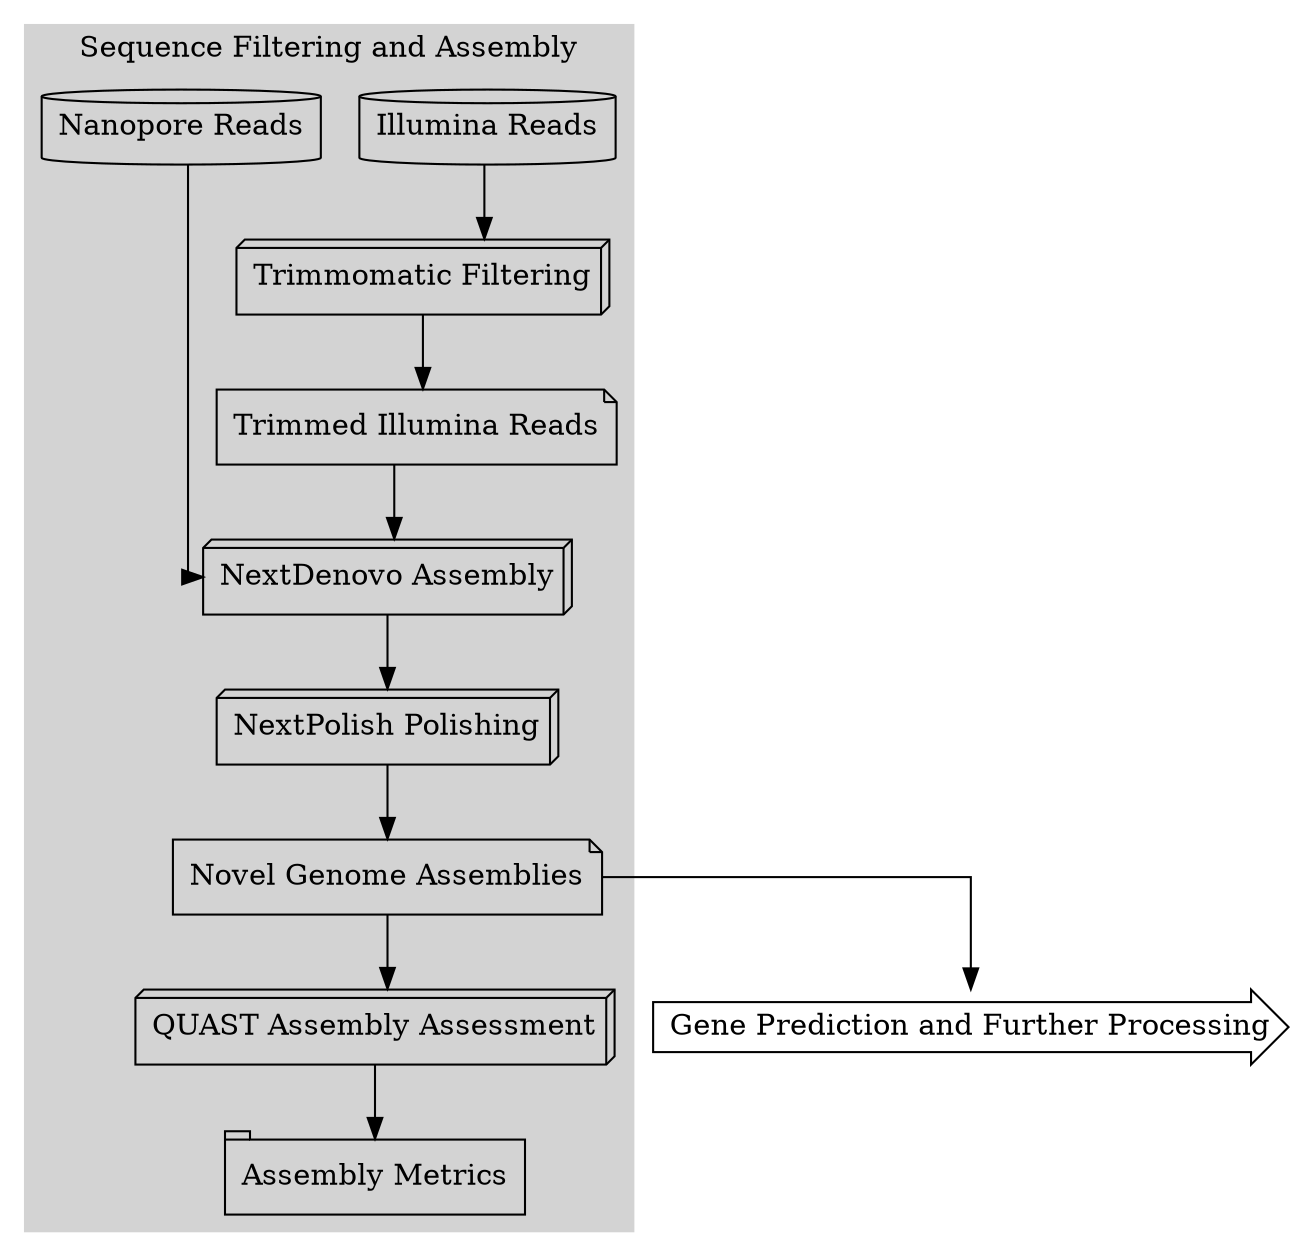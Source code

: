 digraph G{

	"Gene Prediction and Further Processing" [shape = rarrow];
	#"Identify AT-rich Genomic Sequence" [shape = box3d];

	splines = ortho;
	rankdir = "TB";
	subgraph cluster_0 {
		 style = filled;
		 color = lightgray;
		 "Illumina Reads" [shape = cylinder];
		 "Trimmomatic Filtering" [shape = box3d];
		 "Nanopore Reads" [shape = cylinder];
		 "NextDenovo Assembly" [shape = box3d];
		 "NextPolish Polishing" [shape = box3d];
		 "Trimmed Illumina Reads" [shape = note];
		 "Novel Genome Assemblies" [shape = note];
		 "Illumina Reads" -> "Trimmomatic Filtering";
		 "Trimmomatic Filtering" -> "Trimmed Illumina Reads";
		 "Trimmed Illumina Reads" -> "NextDenovo Assembly";
		 "Nanopore Reads" -> "NextDenovo Assembly";
		 "NextDenovo Assembly" -> "NextPolish Polishing" -> "Novel Genome Assemblies";
		 "QUAST Assembly Assessment" [shape = box3d];
		 "Novel Genome Assemblies" -> "QUAST Assembly Assessment";
		 "Assembly Metrics" [shape = tab];
		 "QUAST Assembly Assessment" -> "Assembly Metrics";
		 #{rank = same; "Assembled Genomes"; "QUAST Assembly Assessment"};
		 {rank = same; "Illumina Reads"; "Nanopore Reads"};
		 label = "Sequence Filtering and Assembly";
	 	 #{rank = same; "Novel GA"; "Gene Prediction and Further Processing"};
	}

	#"Assembled Genomes" -> "Identify AT-rich Genomic Sequence";
	"Novel Genome Assemblies" -> "Gene Prediction and Further Processing";
}